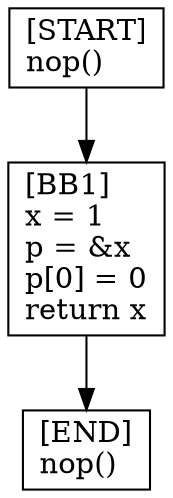 digraph {
  node [shape=box]
  END [label="[END]\lnop()\l"];
  START [label="[START]\lnop()\l"];
  BB1 [label="[BB1]\lx = 1\lp = &x\lp[0] = 0\lreturn x\l"];
  START -> BB1;
  BB1 -> END;
}
